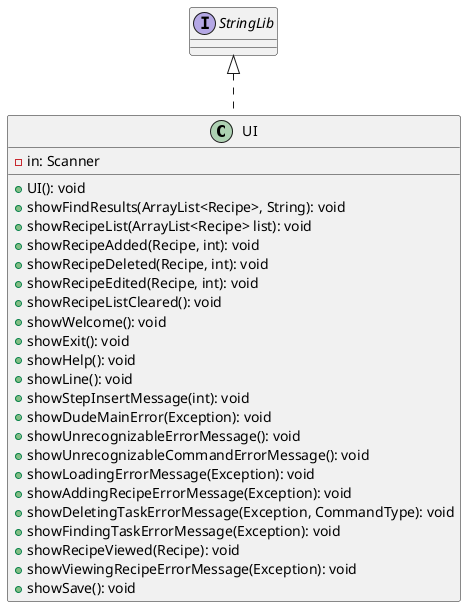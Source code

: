 @startuml UIcomponent
class UI implements StringLib {
    -in: Scanner
    +UI(): void
    +showFindResults(ArrayList<Recipe>, String): void
    +showRecipeList(ArrayList<Recipe> list): void
    +showRecipeAdded(Recipe, int): void
    +showRecipeDeleted(Recipe, int): void
    +showRecipeEdited(Recipe, int): void
    +showRecipeListCleared(): void
    +showWelcome(): void
    +showExit(): void
    +showHelp(): void
    +showLine(): void
    +showStepInsertMessage(int): void
    +showDudeMainError(Exception): void
    +showUnrecognizableErrorMessage(): void
    +showUnrecognizableCommandErrorMessage(): void
    +showLoadingErrorMessage(Exception): void
    +showAddingRecipeErrorMessage(Exception): void
    +showDeletingTaskErrorMessage(Exception, CommandType): void
    +showFindingTaskErrorMessage(Exception): void
    +showRecipeViewed(Recipe): void
    +showViewingRecipeErrorMessage(Exception): void
    +showSave(): void
}
@enduml